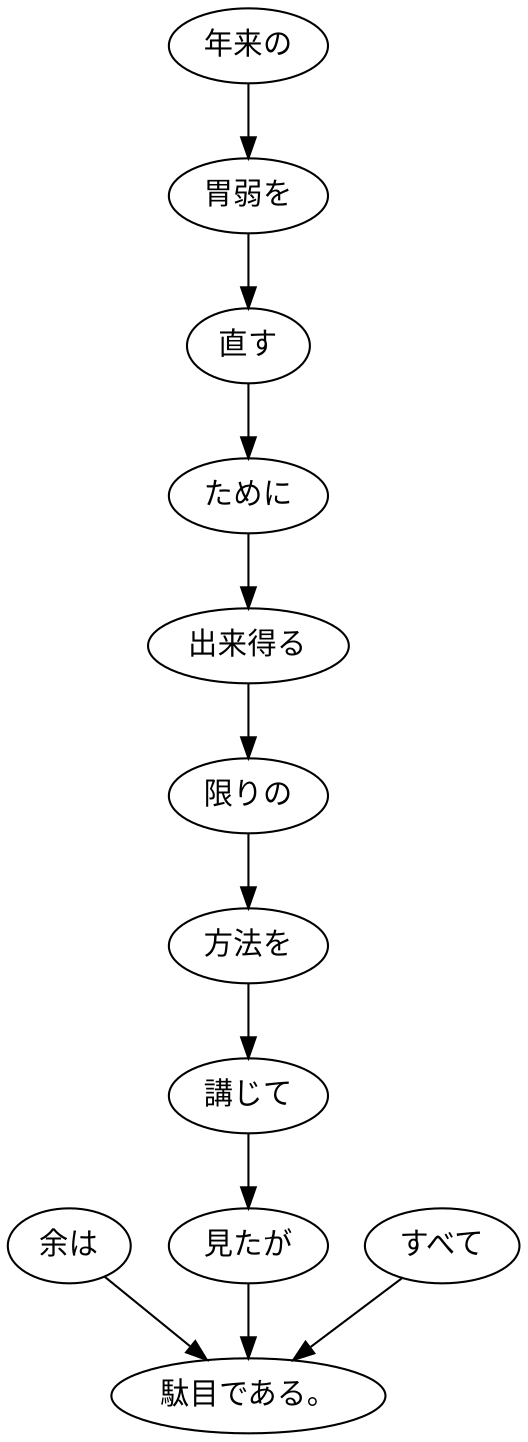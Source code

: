 digraph graph526 {
	node0 [label="余は"];
	node1 [label="年来の"];
	node2 [label="胃弱を"];
	node3 [label="直す"];
	node4 [label="ために"];
	node5 [label="出来得る"];
	node6 [label="限りの"];
	node7 [label="方法を"];
	node8 [label="講じて"];
	node9 [label="見たが"];
	node10 [label="すべて"];
	node11 [label="駄目である。"];
	node0 -> node11;
	node1 -> node2;
	node2 -> node3;
	node3 -> node4;
	node4 -> node5;
	node5 -> node6;
	node6 -> node7;
	node7 -> node8;
	node8 -> node9;
	node9 -> node11;
	node10 -> node11;
}
